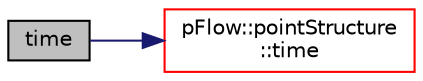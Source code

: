 digraph "time"
{
 // LATEX_PDF_SIZE
  edge [fontname="Helvetica",fontsize="10",labelfontname="Helvetica",labelfontsize="10"];
  node [fontname="Helvetica",fontsize="10",shape=record];
  rankdir="LR";
  Node1 [label="time",height=0.2,width=0.4,color="black", fillcolor="grey75", style="filled", fontcolor="black",tooltip=" "];
  Node1 -> Node2 [color="midnightblue",fontsize="10",style="solid",fontname="Helvetica"];
  Node2 [label="pFlow::pointStructure\l::time",height=0.2,width=0.4,color="red", fillcolor="white", style="filled",URL="$classpFlow_1_1pointStructure.html#ac469007fdaaadba509bda15a90e450d5",tooltip=" "];
}

